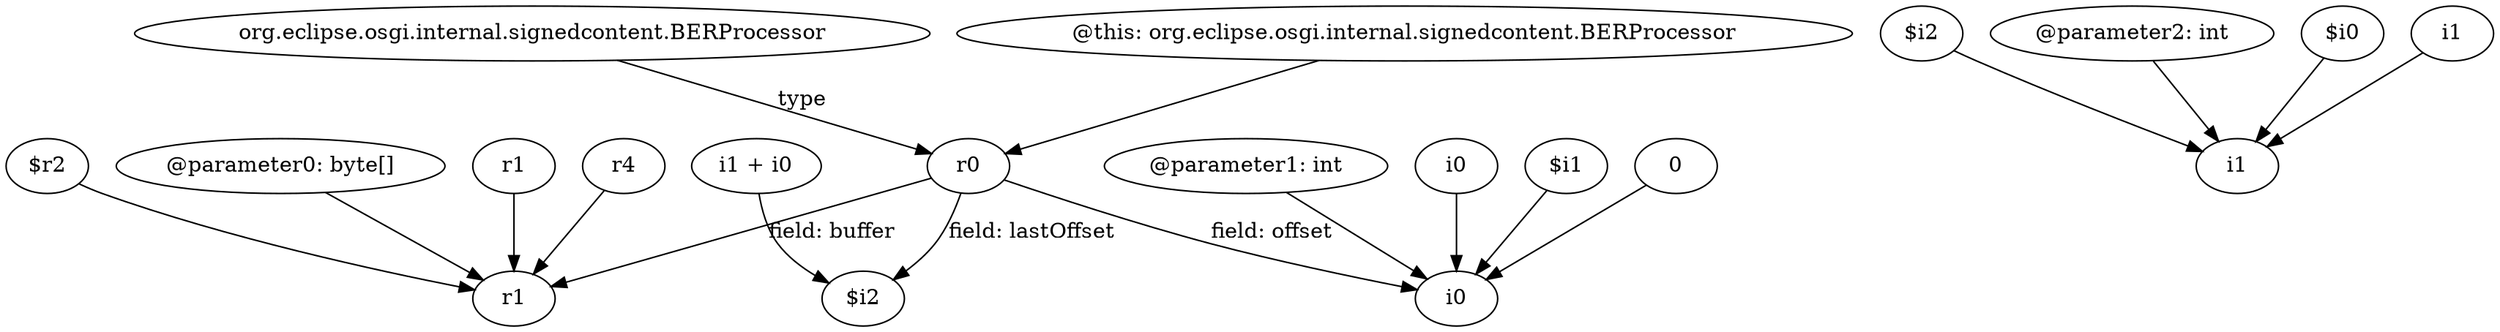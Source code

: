 digraph g {
0[label="r1"]
1[label="r1"]
0->1[label=""]
2[label="$i2"]
3[label="i1"]
2->3[label=""]
4[label="r0"]
5[label="$i2"]
4->5[label="field: lastOffset"]
6[label="i0"]
7[label="i0"]
6->7[label=""]
4->1[label="field: buffer"]
8[label="r4"]
8->1[label=""]
4->7[label="field: offset"]
9[label="$i1"]
9->7[label=""]
10[label="@parameter2: int"]
10->3[label=""]
11[label="org.eclipse.osgi.internal.signedcontent.BERProcessor"]
11->4[label="type"]
12[label="$r2"]
12->1[label=""]
13[label="0"]
13->7[label=""]
14[label="$i0"]
14->3[label=""]
15[label="@parameter1: int"]
15->7[label=""]
16[label="@parameter0: byte[]"]
16->1[label=""]
17[label="i1"]
17->3[label=""]
18[label="@this: org.eclipse.osgi.internal.signedcontent.BERProcessor"]
18->4[label=""]
19[label="i1 + i0"]
19->5[label=""]
}